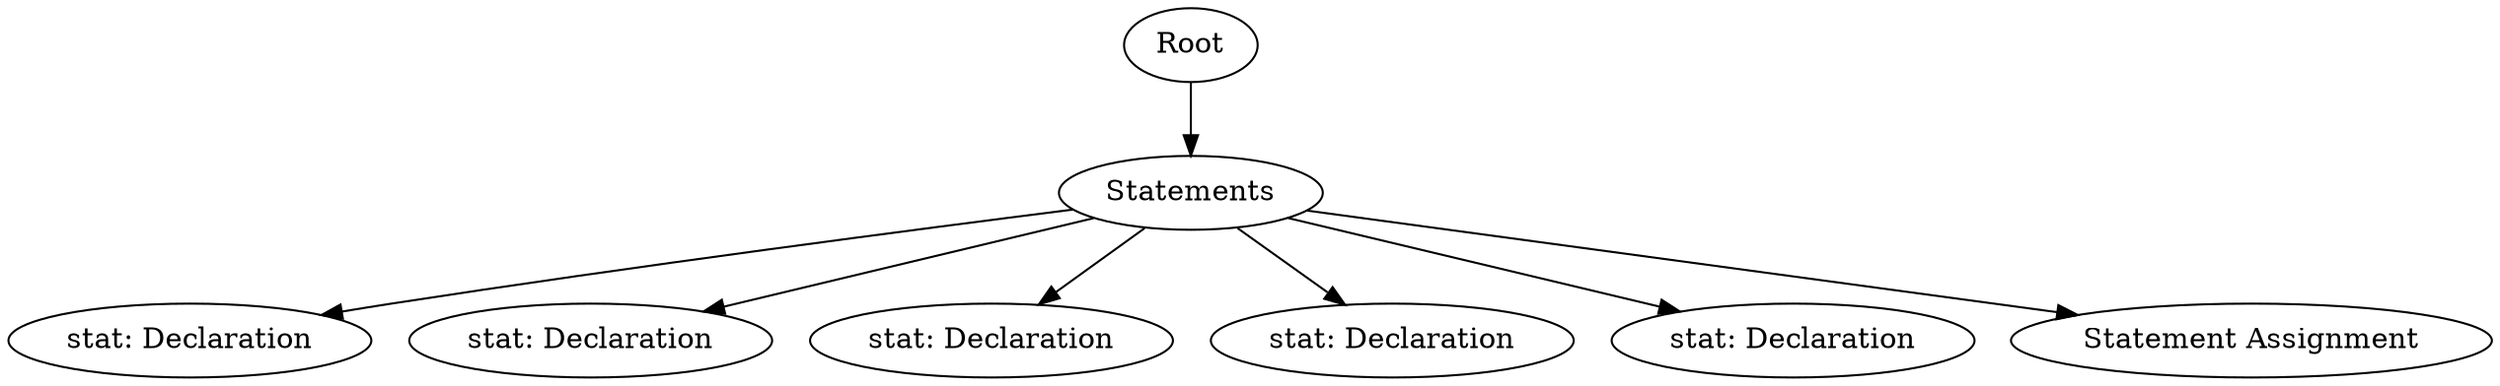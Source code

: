 digraph AST {
  node0 [label="Root"]
  node1 [label="Statements"]
  node2 [label="stat: Declaration"]
  node1 -> node2;
  node3 [label="stat: Declaration"]
  node1 -> node3;
  node4 [label="stat: Declaration"]
  node1 -> node4;
  node5 [label="stat: Declaration"]
  node1 -> node5;
  node6 [label="stat: Declaration"]
  node1 -> node6;
  node7 [label="Statement Assignment"]
  node1 -> node7;
  node0 -> node1;
}
